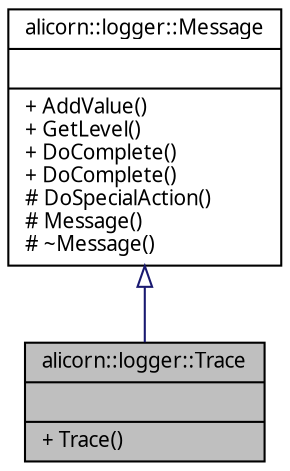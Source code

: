 digraph "alicorn::logger::Trace"
{
 // INTERACTIVE_SVG=YES
  edge [fontname="Verdana",fontsize="10",labelfontname="Verdana",labelfontsize="10"];
  node [fontname="Verdana",fontsize="10",shape=record];
  Node1 [label="{alicorn::logger::Trace\n||+ Trace()\l}",height=0.2,width=0.4,color="black", fillcolor="grey75", style="filled", fontcolor="black"];
  Node2 -> Node1 [dir="back",color="midnightblue",fontsize="10",style="solid",arrowtail="onormal",fontname="Verdana"];
  Node2 [label="{alicorn::logger::Message\n||+ AddValue()\l+ GetLevel()\l+ DoComplete()\l+ DoComplete()\l# DoSpecialAction()\l# Message()\l# ~Message()\l}",height=0.2,width=0.4,color="black", fillcolor="white", style="filled",URL="$a00111.html",tooltip="Класс входит в Проект Logger   Базовый класс типов сообщений. "];
}
